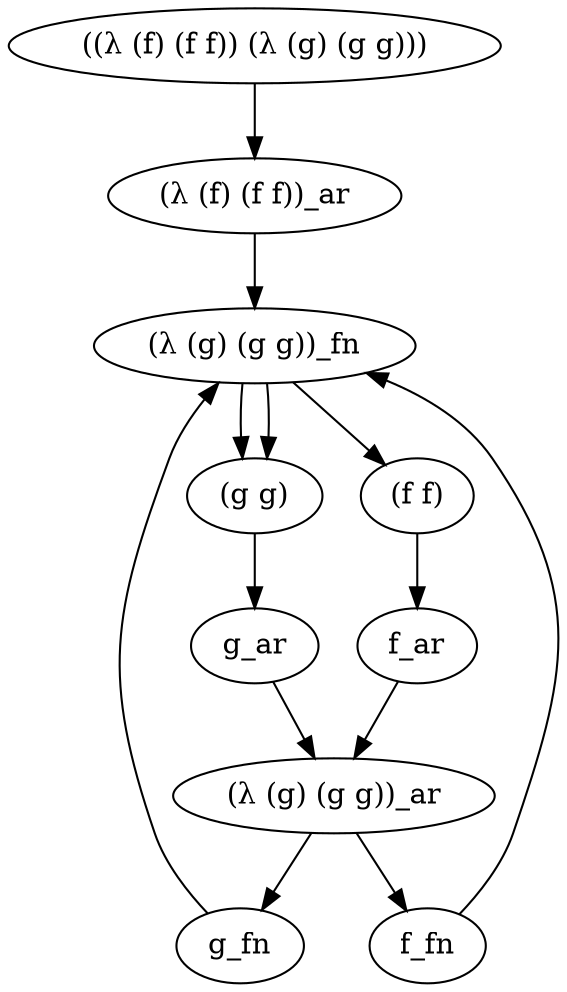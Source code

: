 digraph G {
     "(λ (g) (g g))_fn" -> "(g g)"
    "g_fn" -> "(λ (g) (g g))_fn"
    "(λ (g) (g g))_ar" -> "g_fn"
    "g_ar" -> "(λ (g) (g g))_ar"
    "(g g)" -> "g_ar"
    "(λ (g) (g g))_fn" -> "(g g)"
    "f_fn" -> "(λ (g) (g g))_fn"
    "(λ (g) (g g))_ar" -> "f_fn"
    "f_ar" -> "(λ (g) (g g))_ar"
    "(f f)" -> "f_ar"
    "(λ (g) (g g))_fn" -> "(f f)"
    "(λ (f) (f f))_ar" -> "(λ (g) (g g))_fn"
    "((λ (f) (f f)) (λ (g) (g g)))" -> "(λ (f) (f f))_ar"
 }